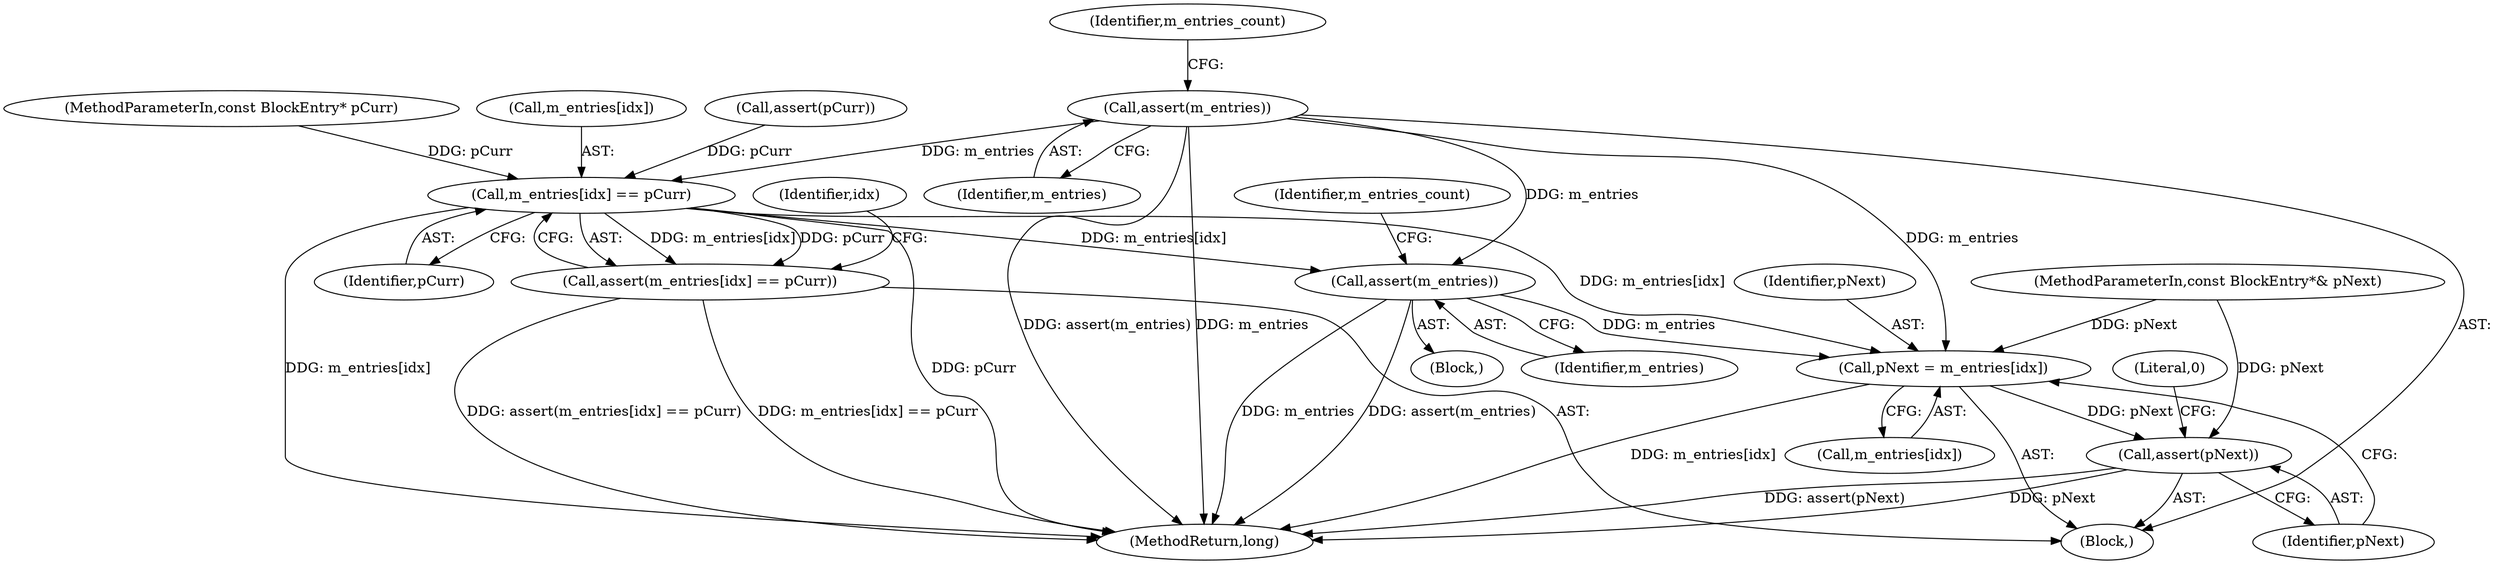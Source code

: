 digraph "1_Android_04839626ed859623901ebd3a5fd483982186b59d_107@API" {
"1000107" [label="(Call,assert(m_entries))"];
"1000123" [label="(Call,m_entries[idx] == pCurr)"];
"1000122" [label="(Call,assert(m_entries[idx] == pCurr))"];
"1000164" [label="(Call,assert(m_entries))"];
"1000175" [label="(Call,pNext = m_entries[idx])"];
"1000180" [label="(Call,assert(pNext))"];
"1000108" [label="(Identifier,m_entries)"];
"1000184" [label="(MethodReturn,long)"];
"1000111" [label="(Identifier,m_entries_count)"];
"1000102" [label="(MethodParameterIn,const BlockEntry* pCurr)"];
"1000180" [label="(Call,assert(pNext))"];
"1000127" [label="(Identifier,pCurr)"];
"1000124" [label="(Call,m_entries[idx])"];
"1000135" [label="(Block,)"];
"1000129" [label="(Identifier,idx)"];
"1000123" [label="(Call,m_entries[idx] == pCurr)"];
"1000168" [label="(Identifier,m_entries_count)"];
"1000176" [label="(Identifier,pNext)"];
"1000165" [label="(Identifier,m_entries)"];
"1000175" [label="(Call,pNext = m_entries[idx])"];
"1000183" [label="(Literal,0)"];
"1000107" [label="(Call,assert(m_entries))"];
"1000181" [label="(Identifier,pNext)"];
"1000177" [label="(Call,m_entries[idx])"];
"1000122" [label="(Call,assert(m_entries[idx] == pCurr))"];
"1000164" [label="(Call,assert(m_entries))"];
"1000103" [label="(MethodParameterIn,const BlockEntry*& pNext)"];
"1000104" [label="(Block,)"];
"1000105" [label="(Call,assert(pCurr))"];
"1000107" -> "1000104"  [label="AST: "];
"1000107" -> "1000108"  [label="CFG: "];
"1000108" -> "1000107"  [label="AST: "];
"1000111" -> "1000107"  [label="CFG: "];
"1000107" -> "1000184"  [label="DDG: m_entries"];
"1000107" -> "1000184"  [label="DDG: assert(m_entries)"];
"1000107" -> "1000123"  [label="DDG: m_entries"];
"1000107" -> "1000164"  [label="DDG: m_entries"];
"1000107" -> "1000175"  [label="DDG: m_entries"];
"1000123" -> "1000122"  [label="AST: "];
"1000123" -> "1000127"  [label="CFG: "];
"1000124" -> "1000123"  [label="AST: "];
"1000127" -> "1000123"  [label="AST: "];
"1000122" -> "1000123"  [label="CFG: "];
"1000123" -> "1000184"  [label="DDG: pCurr"];
"1000123" -> "1000184"  [label="DDG: m_entries[idx]"];
"1000123" -> "1000122"  [label="DDG: m_entries[idx]"];
"1000123" -> "1000122"  [label="DDG: pCurr"];
"1000105" -> "1000123"  [label="DDG: pCurr"];
"1000102" -> "1000123"  [label="DDG: pCurr"];
"1000123" -> "1000164"  [label="DDG: m_entries[idx]"];
"1000123" -> "1000175"  [label="DDG: m_entries[idx]"];
"1000122" -> "1000104"  [label="AST: "];
"1000129" -> "1000122"  [label="CFG: "];
"1000122" -> "1000184"  [label="DDG: m_entries[idx] == pCurr"];
"1000122" -> "1000184"  [label="DDG: assert(m_entries[idx] == pCurr)"];
"1000164" -> "1000135"  [label="AST: "];
"1000164" -> "1000165"  [label="CFG: "];
"1000165" -> "1000164"  [label="AST: "];
"1000168" -> "1000164"  [label="CFG: "];
"1000164" -> "1000184"  [label="DDG: assert(m_entries)"];
"1000164" -> "1000184"  [label="DDG: m_entries"];
"1000164" -> "1000175"  [label="DDG: m_entries"];
"1000175" -> "1000104"  [label="AST: "];
"1000175" -> "1000177"  [label="CFG: "];
"1000176" -> "1000175"  [label="AST: "];
"1000177" -> "1000175"  [label="AST: "];
"1000181" -> "1000175"  [label="CFG: "];
"1000175" -> "1000184"  [label="DDG: m_entries[idx]"];
"1000103" -> "1000175"  [label="DDG: pNext"];
"1000175" -> "1000180"  [label="DDG: pNext"];
"1000180" -> "1000104"  [label="AST: "];
"1000180" -> "1000181"  [label="CFG: "];
"1000181" -> "1000180"  [label="AST: "];
"1000183" -> "1000180"  [label="CFG: "];
"1000180" -> "1000184"  [label="DDG: pNext"];
"1000180" -> "1000184"  [label="DDG: assert(pNext)"];
"1000103" -> "1000180"  [label="DDG: pNext"];
}
